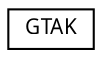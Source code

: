 digraph "Grafische Darstellung der Klassenhierarchie"
{
  edge [fontname="Sans",fontsize="10",labelfontname="Sans",labelfontsize="10"];
  node [fontname="Sans",fontsize="10",shape=record];
  rankdir="LR";
  Node0 [label="GTAK",height=0.2,width=0.4,color="black", fillcolor="white", style="filled",URL="$d8/d9f/classGTAK.html"];
}

